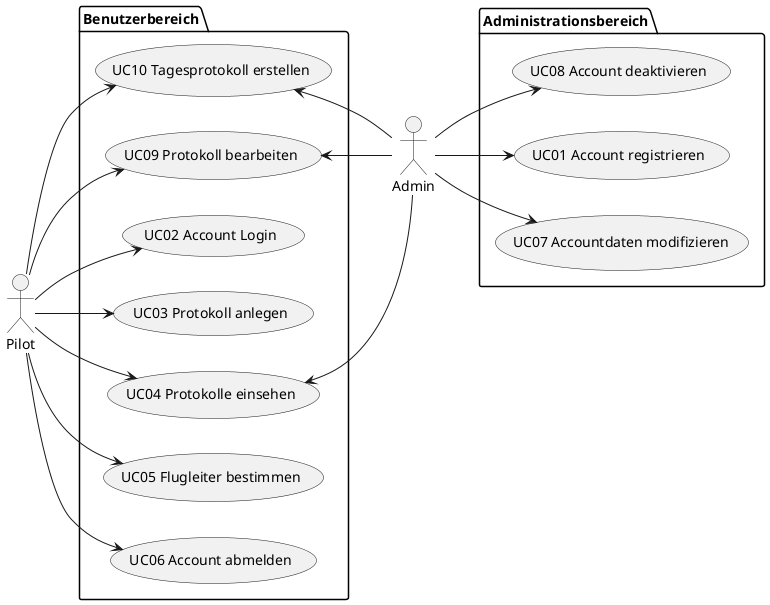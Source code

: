 @startuml domainmodel
left to right direction
"Admin" as ac01
"Pilot" as ac02
package Benutzerbereich {
    "UC02 Account Login" as (uc02)
    "UC03 Protokoll anlegen" as (uc03)
    "UC04 Protokolle einsehen" as (uc04)
    "UC05 Flugleiter bestimmen" as (uc05)
    "UC06 Account abmelden" as (uc06)
    "UC09 Protokoll bearbeiten" as (uc09)
    "UC10 Tagesprotokoll erstellen" as (uc10)
}

package Administrationsbereich {
    "UC01 Account registrieren" as (uc01)
    "UC07 Accountdaten modifizieren" as (uc07)
    "UC08 Account deaktivieren" as (uc08)
}
ac01 -d-> uc01
ac01 -d-> uc04
ac01 -d-> uc07
ac01 -u-> uc08
ac01 -u-> uc09
ac01 -u-> uc10

ac02 -d-> uc05
ac02 -d-> uc02
ac02 -d-> uc06
ac02 -d-> uc09
ac02 -d-> uc04
ac02 -d-> uc10
ac02 -d-> uc03
@enduml
